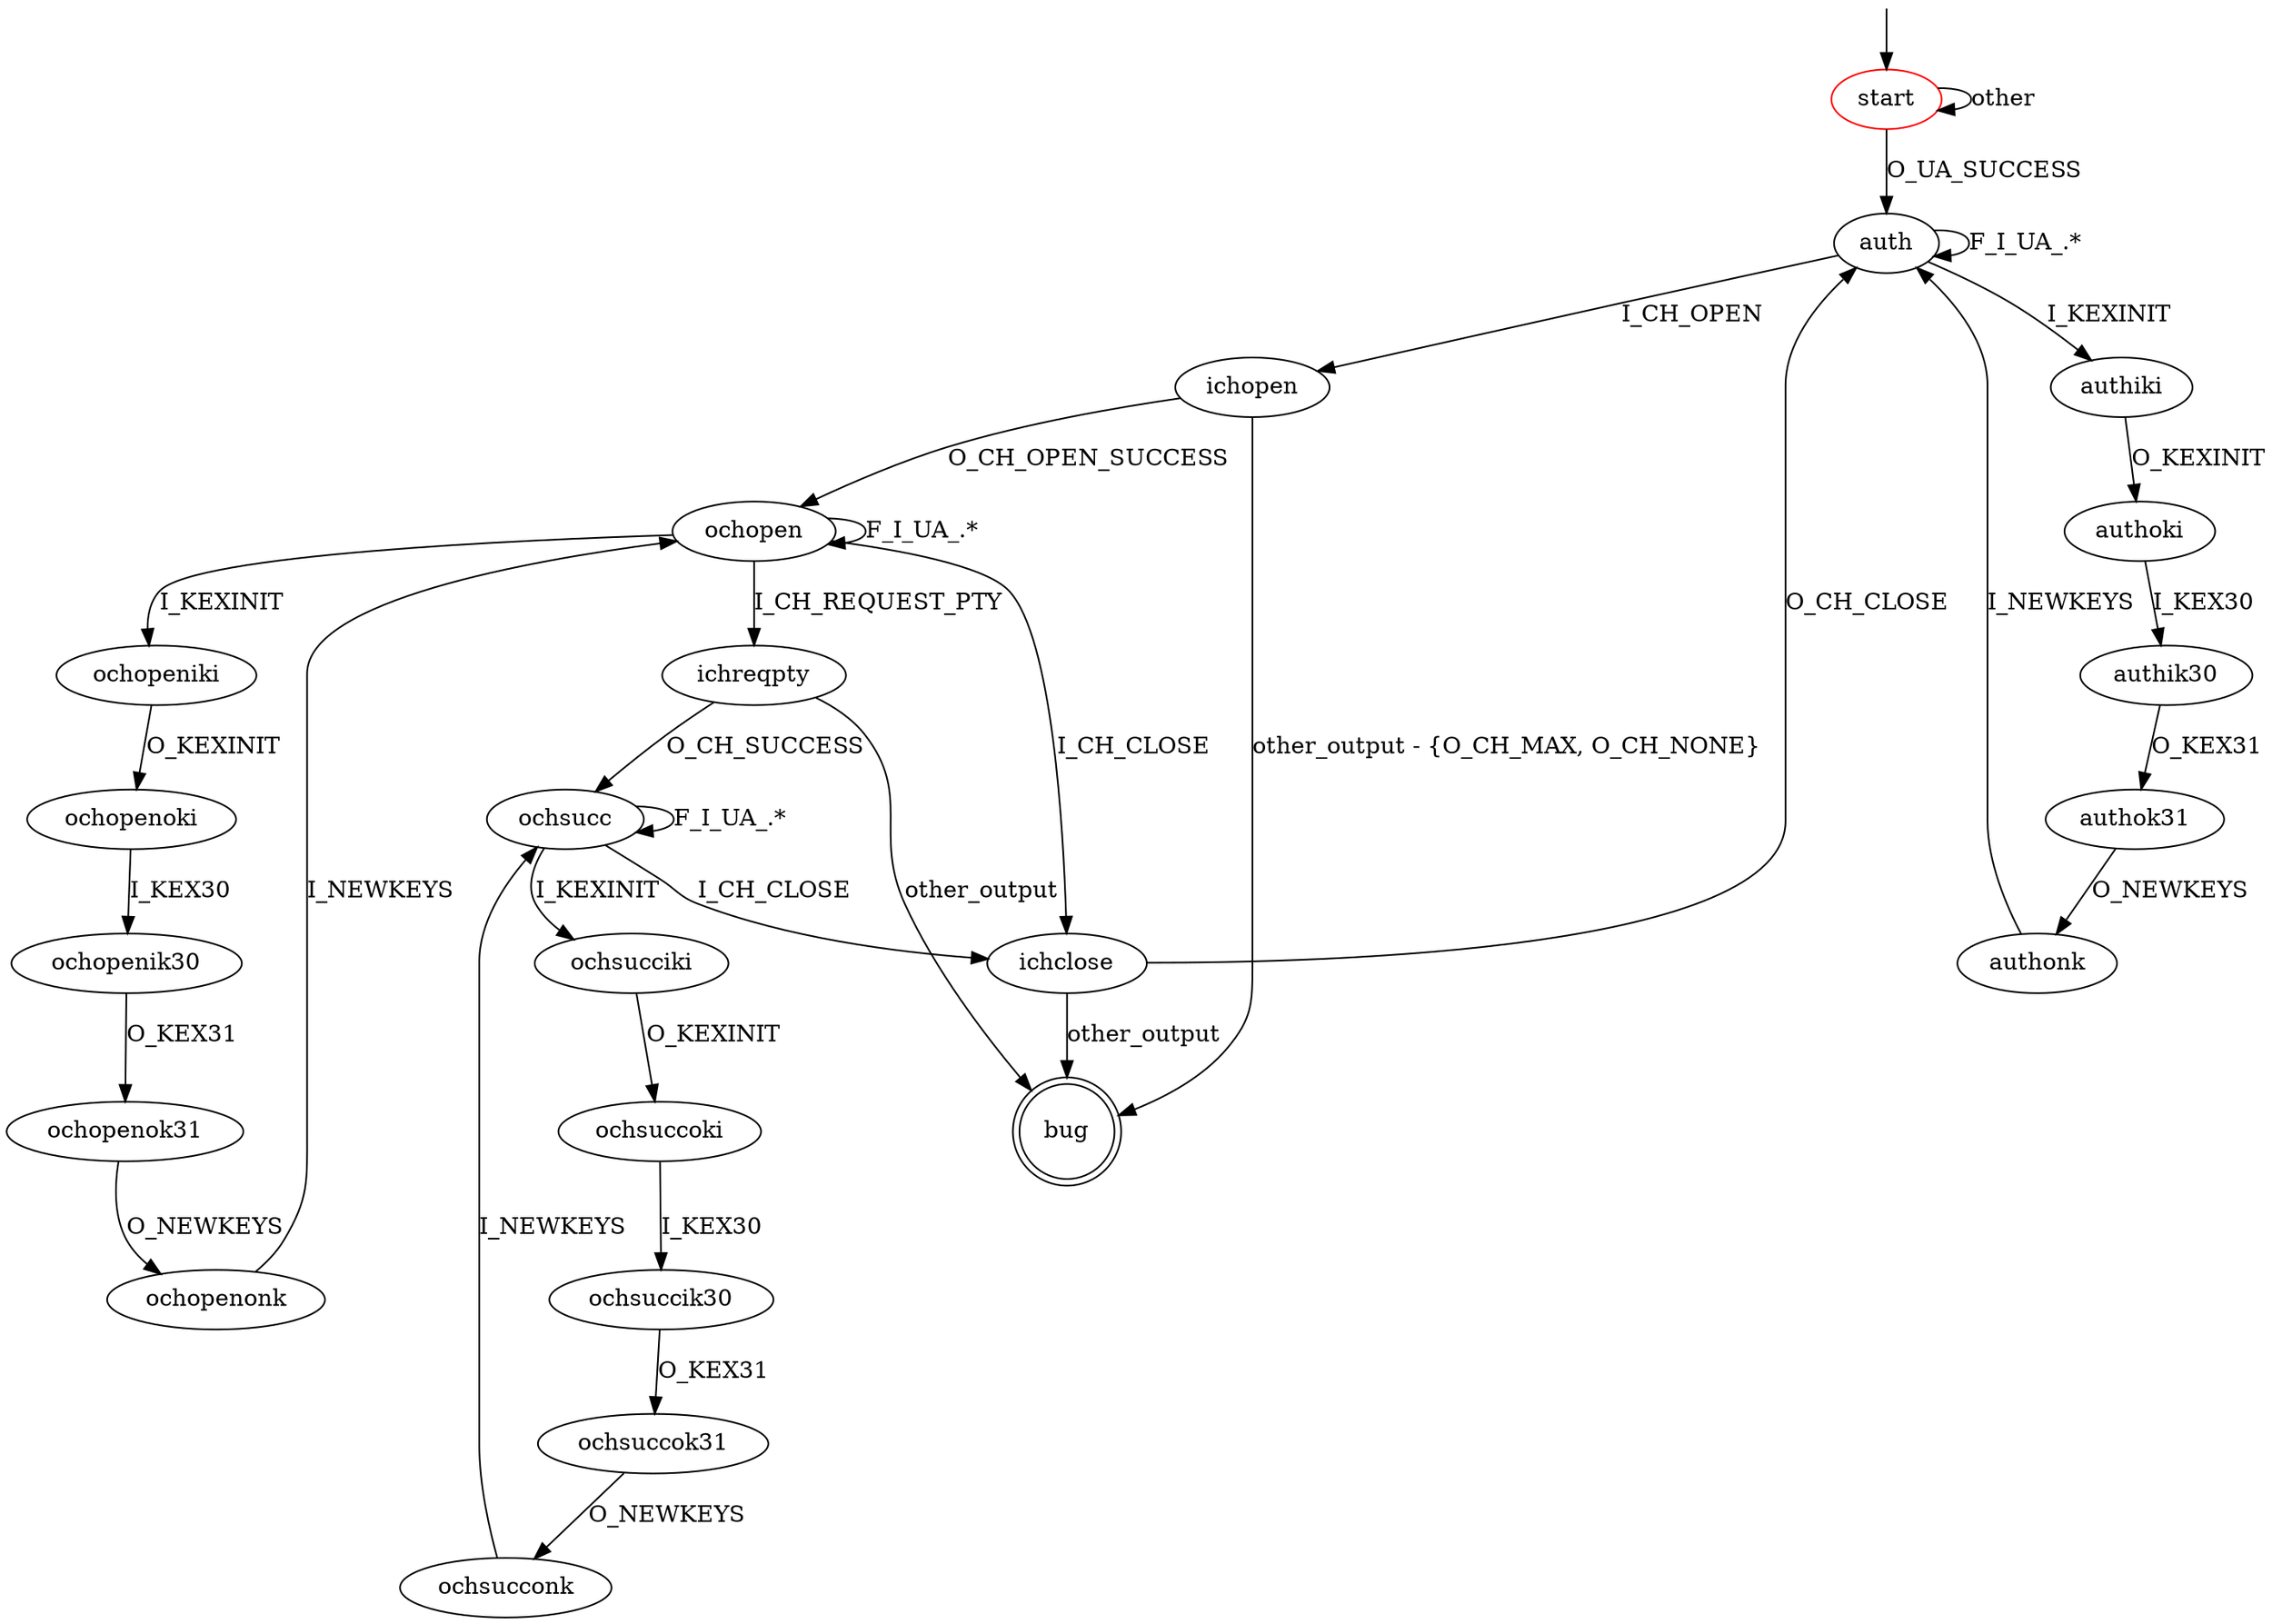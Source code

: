 digraph G {
label=""
start [color="red"]
bug [shape="doublecircle"]

start -> auth [label="O_UA_SUCCESS"]
start -> start [label="other"]

auth -> ichopen [label="I_CH_OPEN"]
auth -> authiki [label="I_KEXINIT"]
auth -> auth [label="F_I_UA_.*"]

authiki -> authoki [label="O_KEXINIT"]
authoki -> authik30 [label="I_KEX30"]
authik30 -> authok31 [label="O_KEX31"]
authok31 -> authonk [label="O_NEWKEYS"]
authonk -> auth [label="I_NEWKEYS"]

ichopen -> ochopen [label="O_CH_OPEN_SUCCESS"]
ichopen -> bug [label="other_output - {O_CH_MAX, O_CH_NONE}"]

ochopen -> ichreqpty [label="I_CH_REQUEST_PTY"]
ochopen -> ichclose [label="I_CH_CLOSE"]
ochopen -> ochopen [label="F_I_UA_.*"]

ochopen -> ochopeniki [label="I_KEXINIT"]
ochopeniki -> ochopenoki [label="O_KEXINIT"]
ochopenoki -> ochopenik30 [label="I_KEX30"]
ochopenik30 -> ochopenok31 [label="O_KEX31"]
ochopenok31 -> ochopenonk [label="O_NEWKEYS"]
ochopenonk -> ochopen [label="I_NEWKEYS"]

ichreqpty -> ochsucc [label="O_CH_SUCCESS"]
ichreqpty -> bug [label="other_output"]

ochsucc -> ichclose [label="I_CH_CLOSE"]
ochsucc -> ochsucciki [label="I_KEXINIT"]
ochsucc -> ochsucc [label="F_I_UA_.*"]

ochsucciki -> ochsuccoki [label="O_KEXINIT"]
ochsuccoki -> ochsuccik30 [label="I_KEX30"]
ochsuccik30 -> ochsuccok31 [label="O_KEX31"]
ochsuccok31 -> ochsucconk [label="O_NEWKEYS"]
ochsucconk -> ochsucc [label="I_NEWKEYS"]

ichclose -> auth [label="O_CH_CLOSE"]
ichclose -> bug [label="other_output"]

__start0 [label="" shape="none" width="0" height="0"];
__start0 -> start;
}